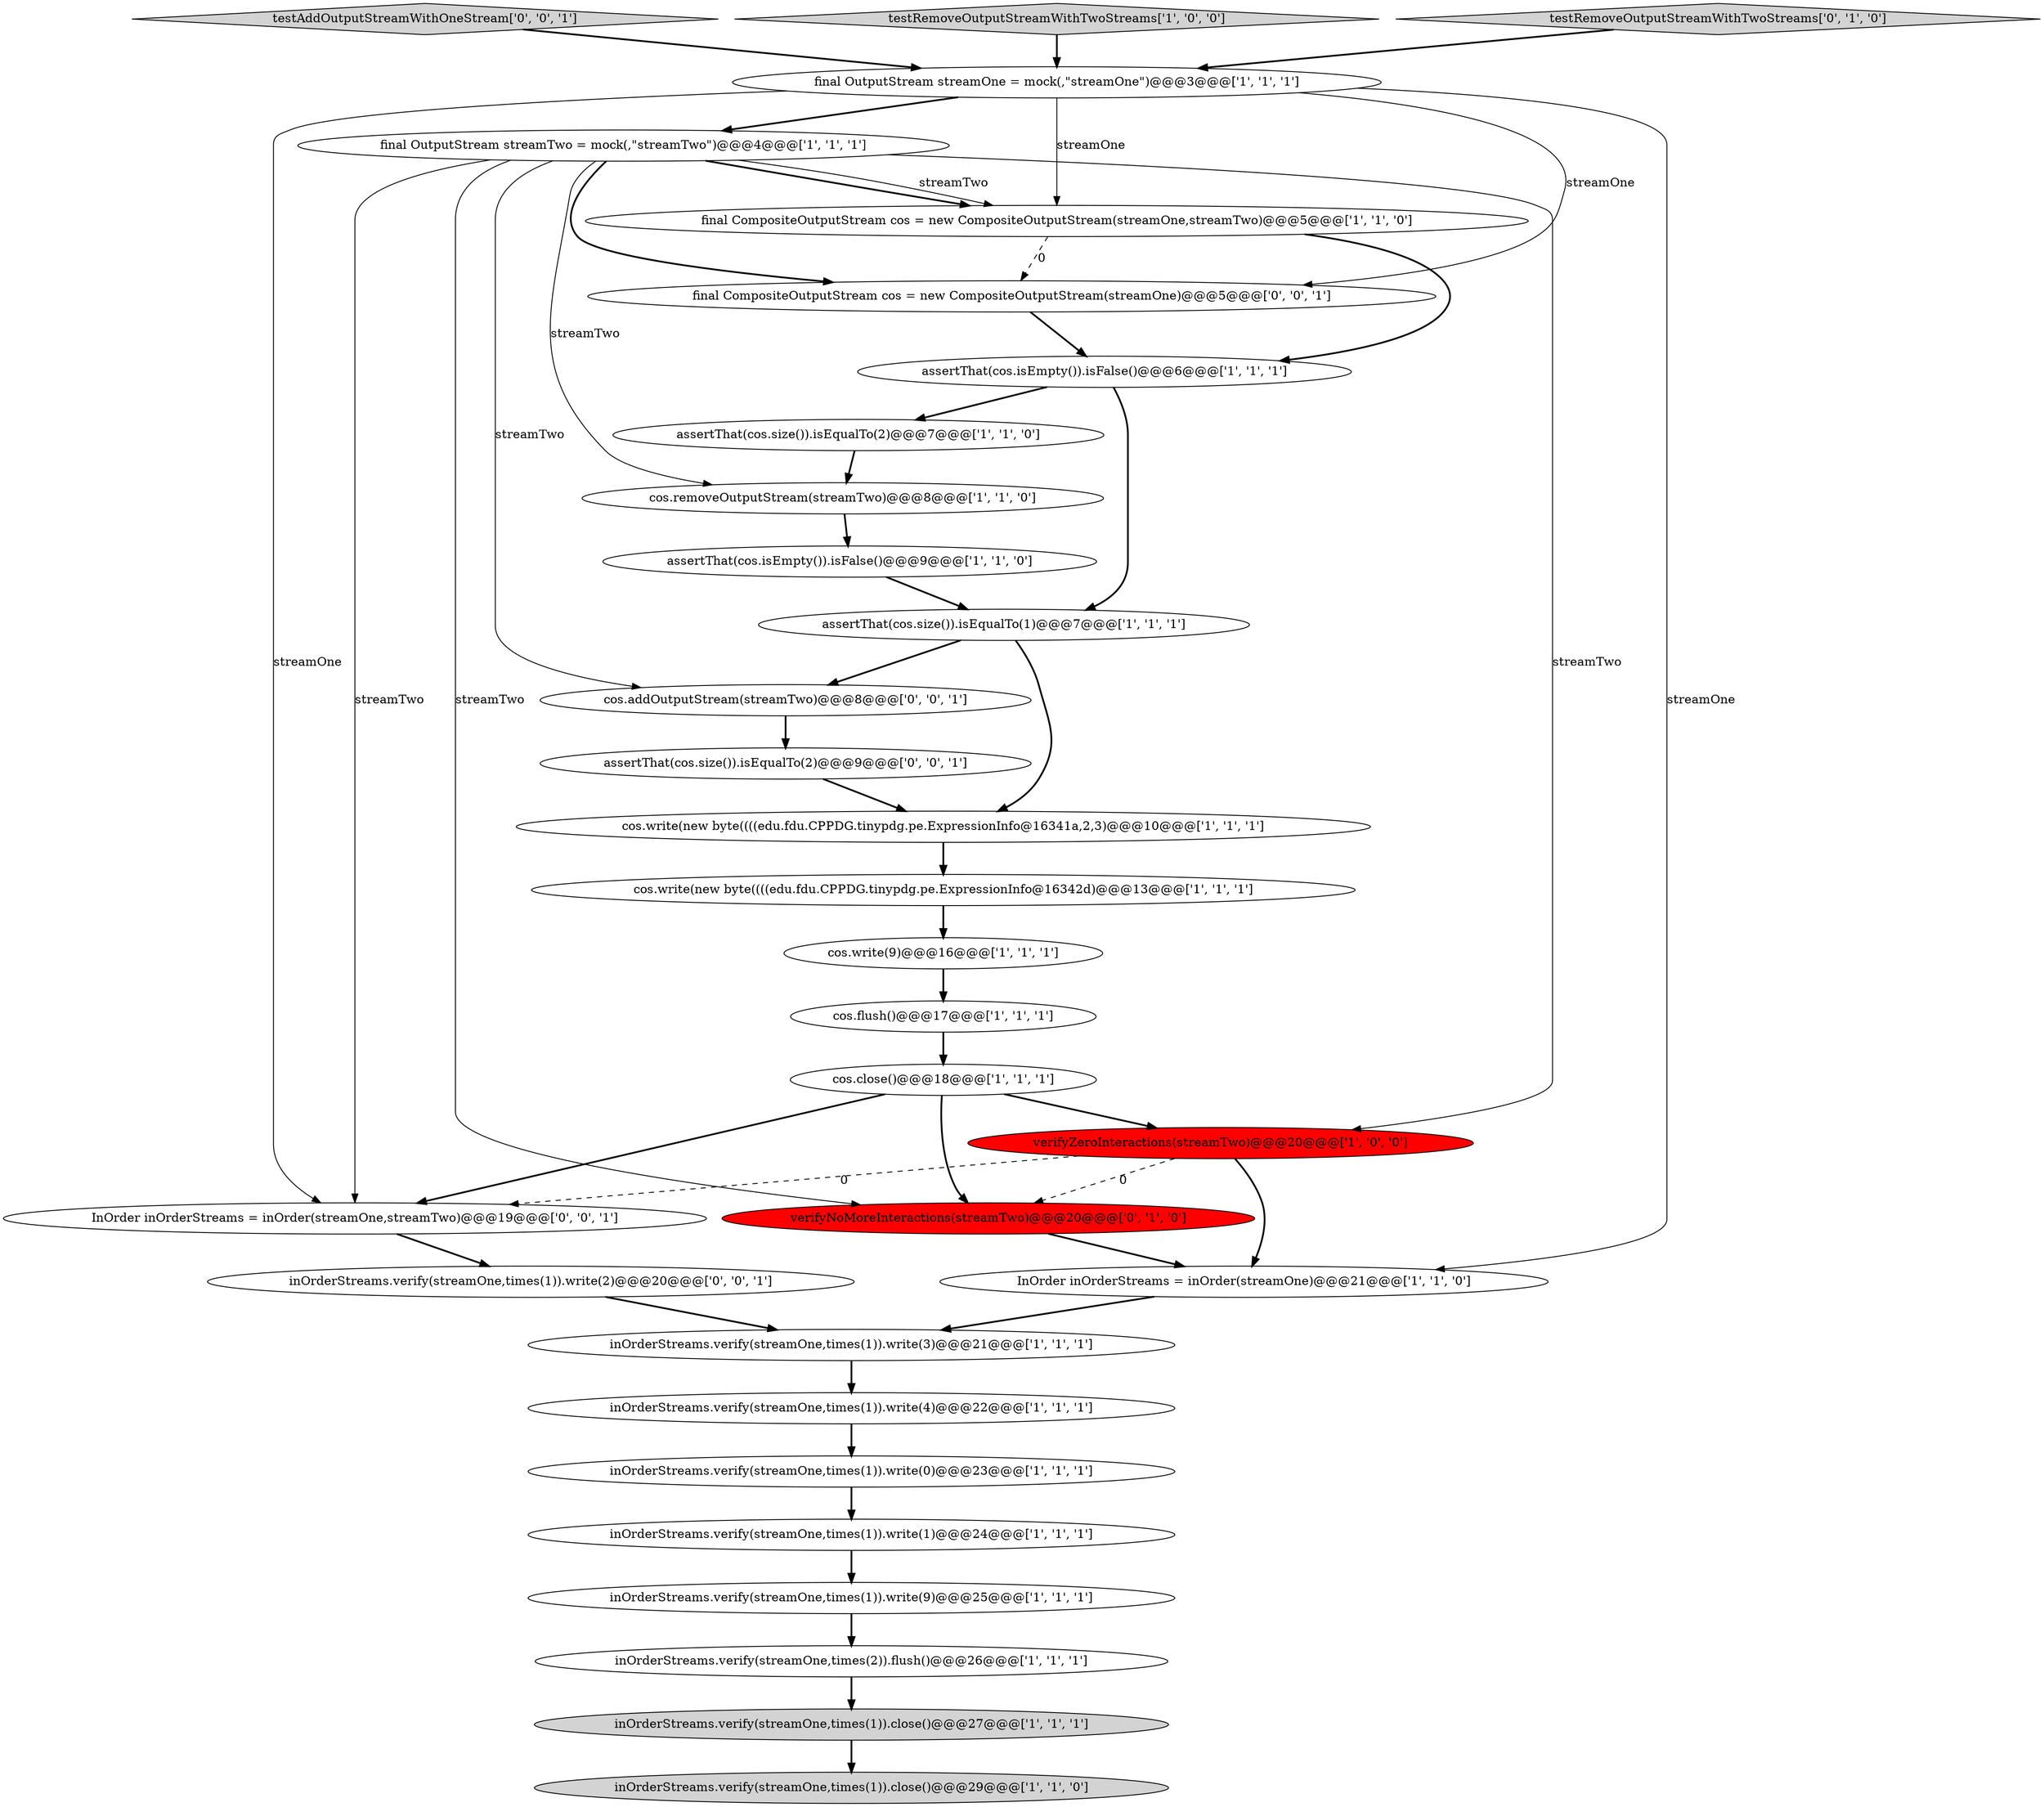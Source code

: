 digraph {
12 [style = filled, label = "inOrderStreams.verify(streamOne,times(2)).flush()@@@26@@@['1', '1', '1']", fillcolor = white, shape = ellipse image = "AAA0AAABBB1BBB"];
27 [style = filled, label = "assertThat(cos.size()).isEqualTo(2)@@@9@@@['0', '0', '1']", fillcolor = white, shape = ellipse image = "AAA0AAABBB3BBB"];
26 [style = filled, label = "final CompositeOutputStream cos = new CompositeOutputStream(streamOne)@@@5@@@['0', '0', '1']", fillcolor = white, shape = ellipse image = "AAA0AAABBB3BBB"];
30 [style = filled, label = "testAddOutputStreamWithOneStream['0', '0', '1']", fillcolor = lightgray, shape = diamond image = "AAA0AAABBB3BBB"];
28 [style = filled, label = "cos.addOutputStream(streamTwo)@@@8@@@['0', '0', '1']", fillcolor = white, shape = ellipse image = "AAA0AAABBB3BBB"];
29 [style = filled, label = "inOrderStreams.verify(streamOne,times(1)).write(2)@@@20@@@['0', '0', '1']", fillcolor = white, shape = ellipse image = "AAA0AAABBB3BBB"];
10 [style = filled, label = "inOrderStreams.verify(streamOne,times(1)).close()@@@27@@@['1', '1', '1']", fillcolor = lightgray, shape = ellipse image = "AAA0AAABBB1BBB"];
13 [style = filled, label = "assertThat(cos.isEmpty()).isFalse()@@@6@@@['1', '1', '1']", fillcolor = white, shape = ellipse image = "AAA0AAABBB1BBB"];
14 [style = filled, label = "testRemoveOutputStreamWithTwoStreams['1', '0', '0']", fillcolor = lightgray, shape = diamond image = "AAA0AAABBB1BBB"];
15 [style = filled, label = "cos.write(new byte((((edu.fdu.CPPDG.tinypdg.pe.ExpressionInfo@16341a,2,3)@@@10@@@['1', '1', '1']", fillcolor = white, shape = ellipse image = "AAA0AAABBB1BBB"];
24 [style = filled, label = "verifyNoMoreInteractions(streamTwo)@@@20@@@['0', '1', '0']", fillcolor = red, shape = ellipse image = "AAA1AAABBB2BBB"];
22 [style = filled, label = "InOrder inOrderStreams = inOrder(streamOne)@@@21@@@['1', '1', '0']", fillcolor = white, shape = ellipse image = "AAA0AAABBB1BBB"];
11 [style = filled, label = "cos.close()@@@18@@@['1', '1', '1']", fillcolor = white, shape = ellipse image = "AAA0AAABBB1BBB"];
17 [style = filled, label = "assertThat(cos.isEmpty()).isFalse()@@@9@@@['1', '1', '0']", fillcolor = white, shape = ellipse image = "AAA0AAABBB1BBB"];
8 [style = filled, label = "inOrderStreams.verify(streamOne,times(1)).close()@@@29@@@['1', '1', '0']", fillcolor = lightgray, shape = ellipse image = "AAA0AAABBB1BBB"];
19 [style = filled, label = "inOrderStreams.verify(streamOne,times(1)).write(0)@@@23@@@['1', '1', '1']", fillcolor = white, shape = ellipse image = "AAA0AAABBB1BBB"];
16 [style = filled, label = "final OutputStream streamOne = mock(,\"streamOne\")@@@3@@@['1', '1', '1']", fillcolor = white, shape = ellipse image = "AAA0AAABBB1BBB"];
1 [style = filled, label = "inOrderStreams.verify(streamOne,times(1)).write(1)@@@24@@@['1', '1', '1']", fillcolor = white, shape = ellipse image = "AAA0AAABBB1BBB"];
3 [style = filled, label = "final CompositeOutputStream cos = new CompositeOutputStream(streamOne,streamTwo)@@@5@@@['1', '1', '0']", fillcolor = white, shape = ellipse image = "AAA0AAABBB1BBB"];
18 [style = filled, label = "inOrderStreams.verify(streamOne,times(1)).write(4)@@@22@@@['1', '1', '1']", fillcolor = white, shape = ellipse image = "AAA0AAABBB1BBB"];
9 [style = filled, label = "verifyZeroInteractions(streamTwo)@@@20@@@['1', '0', '0']", fillcolor = red, shape = ellipse image = "AAA1AAABBB1BBB"];
2 [style = filled, label = "cos.write(new byte((((edu.fdu.CPPDG.tinypdg.pe.ExpressionInfo@16342d)@@@13@@@['1', '1', '1']", fillcolor = white, shape = ellipse image = "AAA0AAABBB1BBB"];
21 [style = filled, label = "cos.flush()@@@17@@@['1', '1', '1']", fillcolor = white, shape = ellipse image = "AAA0AAABBB1BBB"];
4 [style = filled, label = "cos.removeOutputStream(streamTwo)@@@8@@@['1', '1', '0']", fillcolor = white, shape = ellipse image = "AAA0AAABBB1BBB"];
0 [style = filled, label = "cos.write(9)@@@16@@@['1', '1', '1']", fillcolor = white, shape = ellipse image = "AAA0AAABBB1BBB"];
6 [style = filled, label = "inOrderStreams.verify(streamOne,times(1)).write(9)@@@25@@@['1', '1', '1']", fillcolor = white, shape = ellipse image = "AAA0AAABBB1BBB"];
31 [style = filled, label = "InOrder inOrderStreams = inOrder(streamOne,streamTwo)@@@19@@@['0', '0', '1']", fillcolor = white, shape = ellipse image = "AAA0AAABBB3BBB"];
20 [style = filled, label = "final OutputStream streamTwo = mock(,\"streamTwo\")@@@4@@@['1', '1', '1']", fillcolor = white, shape = ellipse image = "AAA0AAABBB1BBB"];
25 [style = filled, label = "testRemoveOutputStreamWithTwoStreams['0', '1', '0']", fillcolor = lightgray, shape = diamond image = "AAA0AAABBB2BBB"];
7 [style = filled, label = "assertThat(cos.size()).isEqualTo(1)@@@7@@@['1', '1', '1']", fillcolor = white, shape = ellipse image = "AAA0AAABBB1BBB"];
23 [style = filled, label = "inOrderStreams.verify(streamOne,times(1)).write(3)@@@21@@@['1', '1', '1']", fillcolor = white, shape = ellipse image = "AAA0AAABBB1BBB"];
5 [style = filled, label = "assertThat(cos.size()).isEqualTo(2)@@@7@@@['1', '1', '0']", fillcolor = white, shape = ellipse image = "AAA0AAABBB1BBB"];
9->22 [style = bold, label=""];
14->16 [style = bold, label=""];
15->2 [style = bold, label=""];
4->17 [style = bold, label=""];
3->26 [style = dashed, label="0"];
9->24 [style = dashed, label="0"];
20->26 [style = bold, label=""];
18->19 [style = bold, label=""];
31->29 [style = bold, label=""];
20->3 [style = bold, label=""];
0->21 [style = bold, label=""];
29->23 [style = bold, label=""];
20->3 [style = solid, label="streamTwo"];
11->9 [style = bold, label=""];
11->24 [style = bold, label=""];
24->22 [style = bold, label=""];
22->23 [style = bold, label=""];
25->16 [style = bold, label=""];
20->28 [style = solid, label="streamTwo"];
27->15 [style = bold, label=""];
26->13 [style = bold, label=""];
16->22 [style = solid, label="streamOne"];
16->31 [style = solid, label="streamOne"];
17->7 [style = bold, label=""];
11->31 [style = bold, label=""];
20->4 [style = solid, label="streamTwo"];
19->1 [style = bold, label=""];
2->0 [style = bold, label=""];
1->6 [style = bold, label=""];
12->10 [style = bold, label=""];
20->9 [style = solid, label="streamTwo"];
9->31 [style = dashed, label="0"];
10->8 [style = bold, label=""];
7->28 [style = bold, label=""];
21->11 [style = bold, label=""];
13->7 [style = bold, label=""];
5->4 [style = bold, label=""];
13->5 [style = bold, label=""];
3->13 [style = bold, label=""];
20->31 [style = solid, label="streamTwo"];
7->15 [style = bold, label=""];
20->24 [style = solid, label="streamTwo"];
28->27 [style = bold, label=""];
16->3 [style = solid, label="streamOne"];
30->16 [style = bold, label=""];
16->20 [style = bold, label=""];
23->18 [style = bold, label=""];
16->26 [style = solid, label="streamOne"];
6->12 [style = bold, label=""];
}
